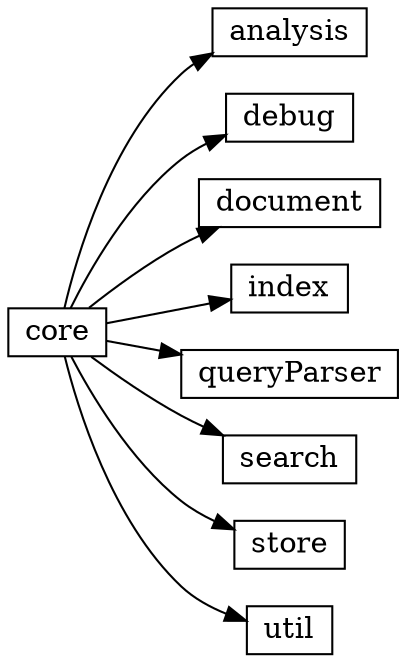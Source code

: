 digraph core {
        rankdir=LR              //从左向右排列
        Node [shape=box, width=0.2, height=0.2]
        core [label="core"]
        an [label="analysis"]
        dbg [label="debug"]
        doc [label="document"]
        ind [label="index"]
        qp [label="queryParser"]
        sea [label="search"]
        st [label="store"]
        ut [label="util"]
        core -> an 
        core -> dbg
        core -> doc
        core -> ind
        core -> qp 
        core -> sea
        core -> st 
        core -> ut
}

        
